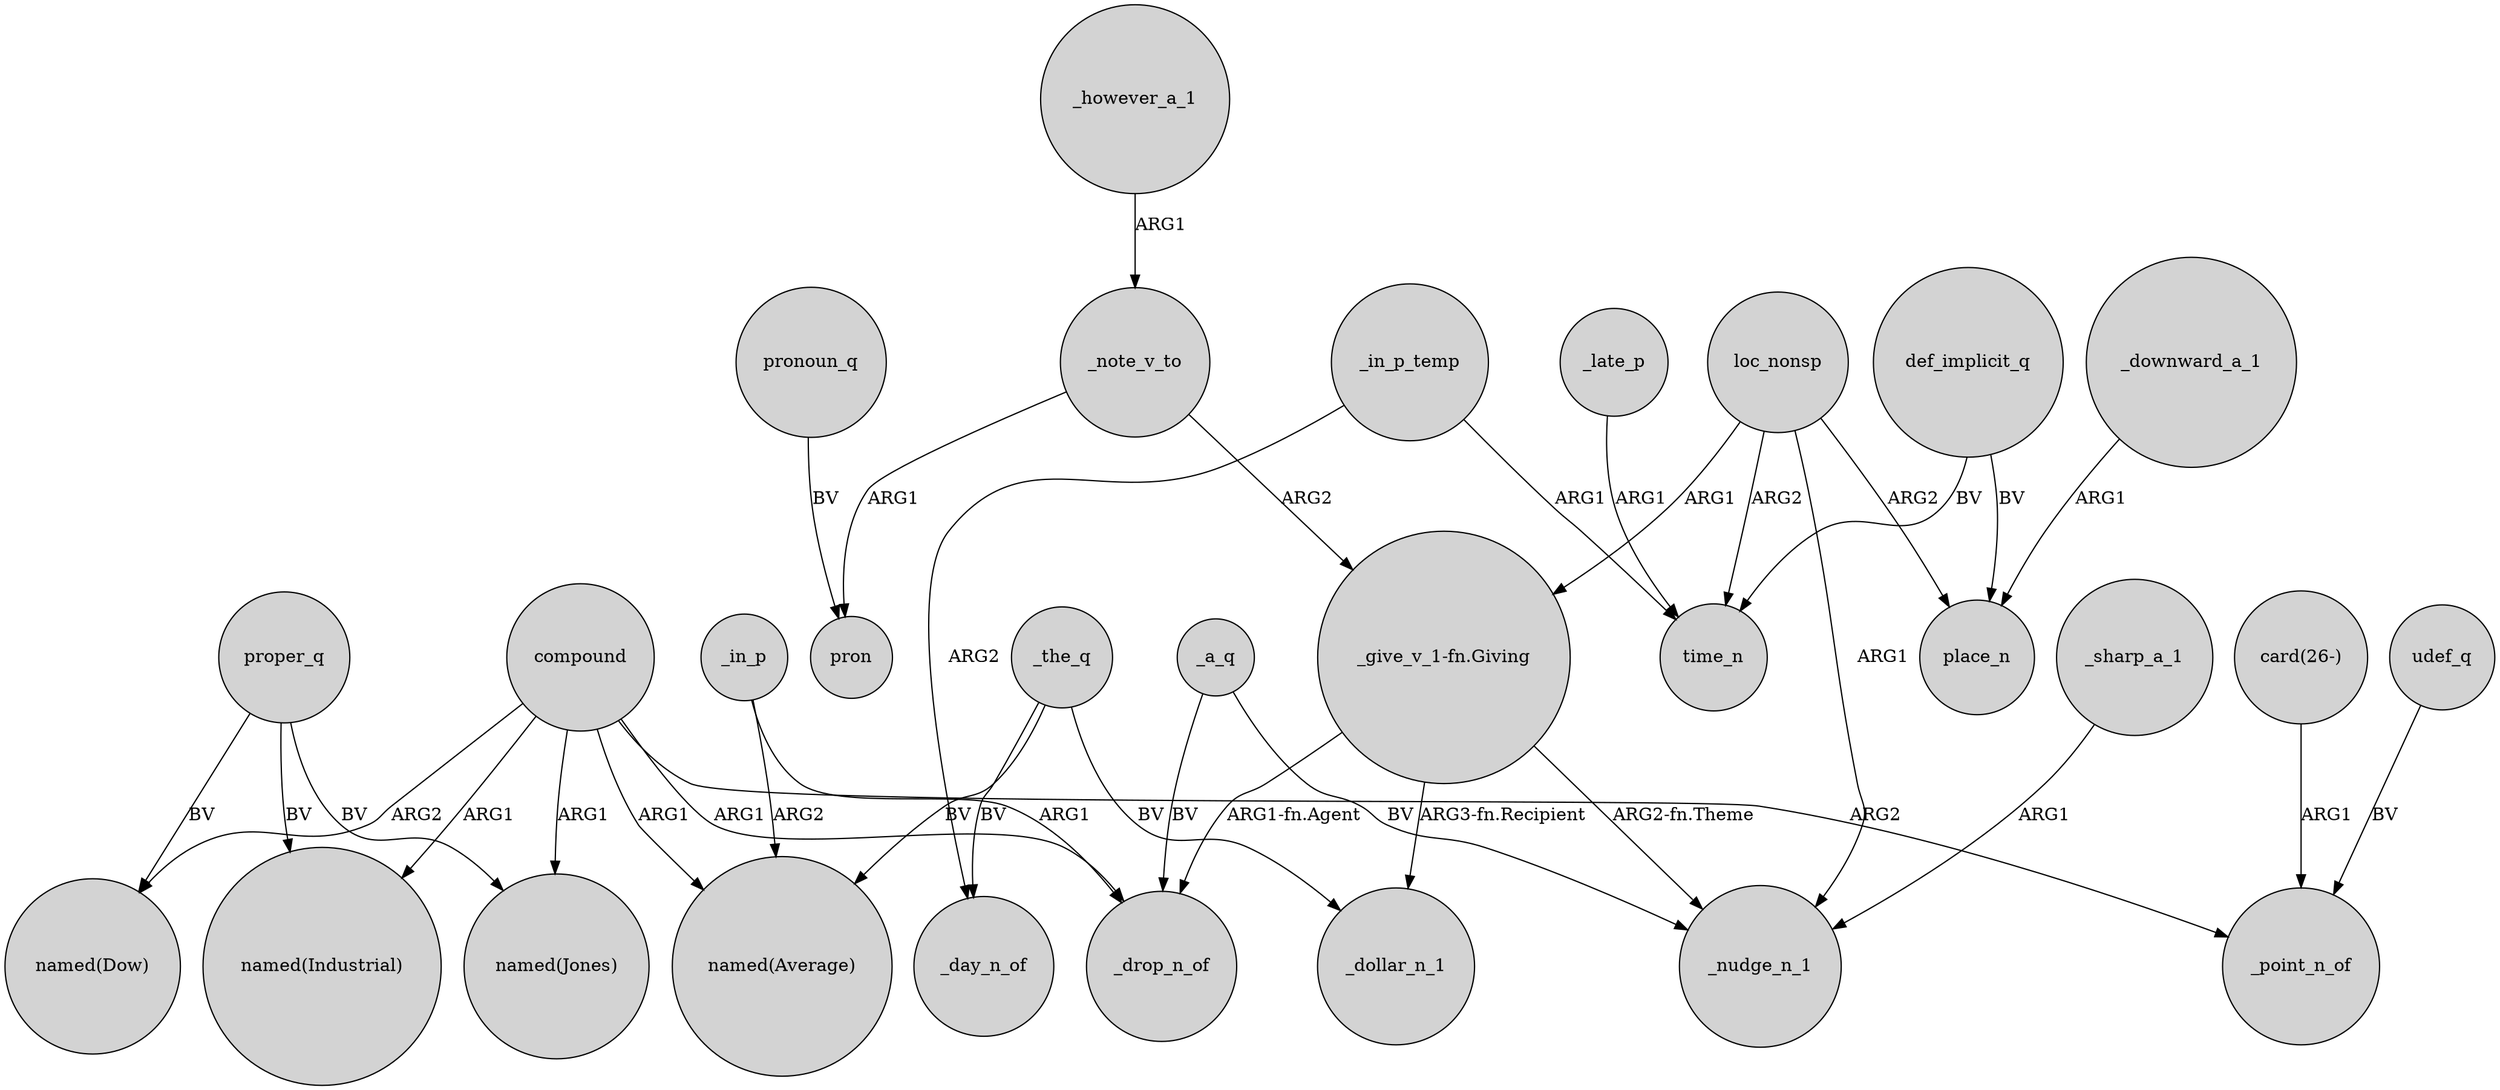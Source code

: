 digraph {
	node [shape=circle style=filled]
	compound -> "named(Industrial)" [label=ARG1]
	_late_p -> time_n [label=ARG1]
	_however_a_1 -> _note_v_to [label=ARG1]
	compound -> "named(Dow)" [label=ARG2]
	_in_p -> _drop_n_of [label=ARG1]
	_note_v_to -> pron [label=ARG1]
	_the_q -> _dollar_n_1 [label=BV]
	proper_q -> "named(Dow)" [label=BV]
	_a_q -> _drop_n_of [label=BV]
	compound -> _drop_n_of [label=ARG1]
	_a_q -> _nudge_n_1 [label=BV]
	def_implicit_q -> place_n [label=BV]
	compound -> "named(Average)" [label=ARG1]
	"card(26-)" -> _point_n_of [label=ARG1]
	loc_nonsp -> time_n [label=ARG2]
	_the_q -> _day_n_of [label=BV]
	pronoun_q -> pron [label=BV]
	proper_q -> "named(Industrial)" [label=BV]
	_in_p_temp -> _day_n_of [label=ARG2]
	proper_q -> "named(Jones)" [label=BV]
	compound -> _point_n_of [label=ARG2]
	"_give_v_1-fn.Giving" -> _drop_n_of [label="ARG1-fn.Agent"]
	_in_p -> "named(Average)" [label=ARG2]
	"_give_v_1-fn.Giving" -> _dollar_n_1 [label="ARG3-fn.Recipient"]
	loc_nonsp -> "_give_v_1-fn.Giving" [label=ARG1]
	loc_nonsp -> place_n [label=ARG2]
	"_give_v_1-fn.Giving" -> _nudge_n_1 [label="ARG2-fn.Theme"]
	_sharp_a_1 -> _nudge_n_1 [label=ARG1]
	_note_v_to -> "_give_v_1-fn.Giving" [label=ARG2]
	_in_p_temp -> time_n [label=ARG1]
	_downward_a_1 -> place_n [label=ARG1]
	compound -> "named(Jones)" [label=ARG1]
	_the_q -> "named(Average)" [label=BV]
	loc_nonsp -> _nudge_n_1 [label=ARG1]
	def_implicit_q -> time_n [label=BV]
	udef_q -> _point_n_of [label=BV]
}
